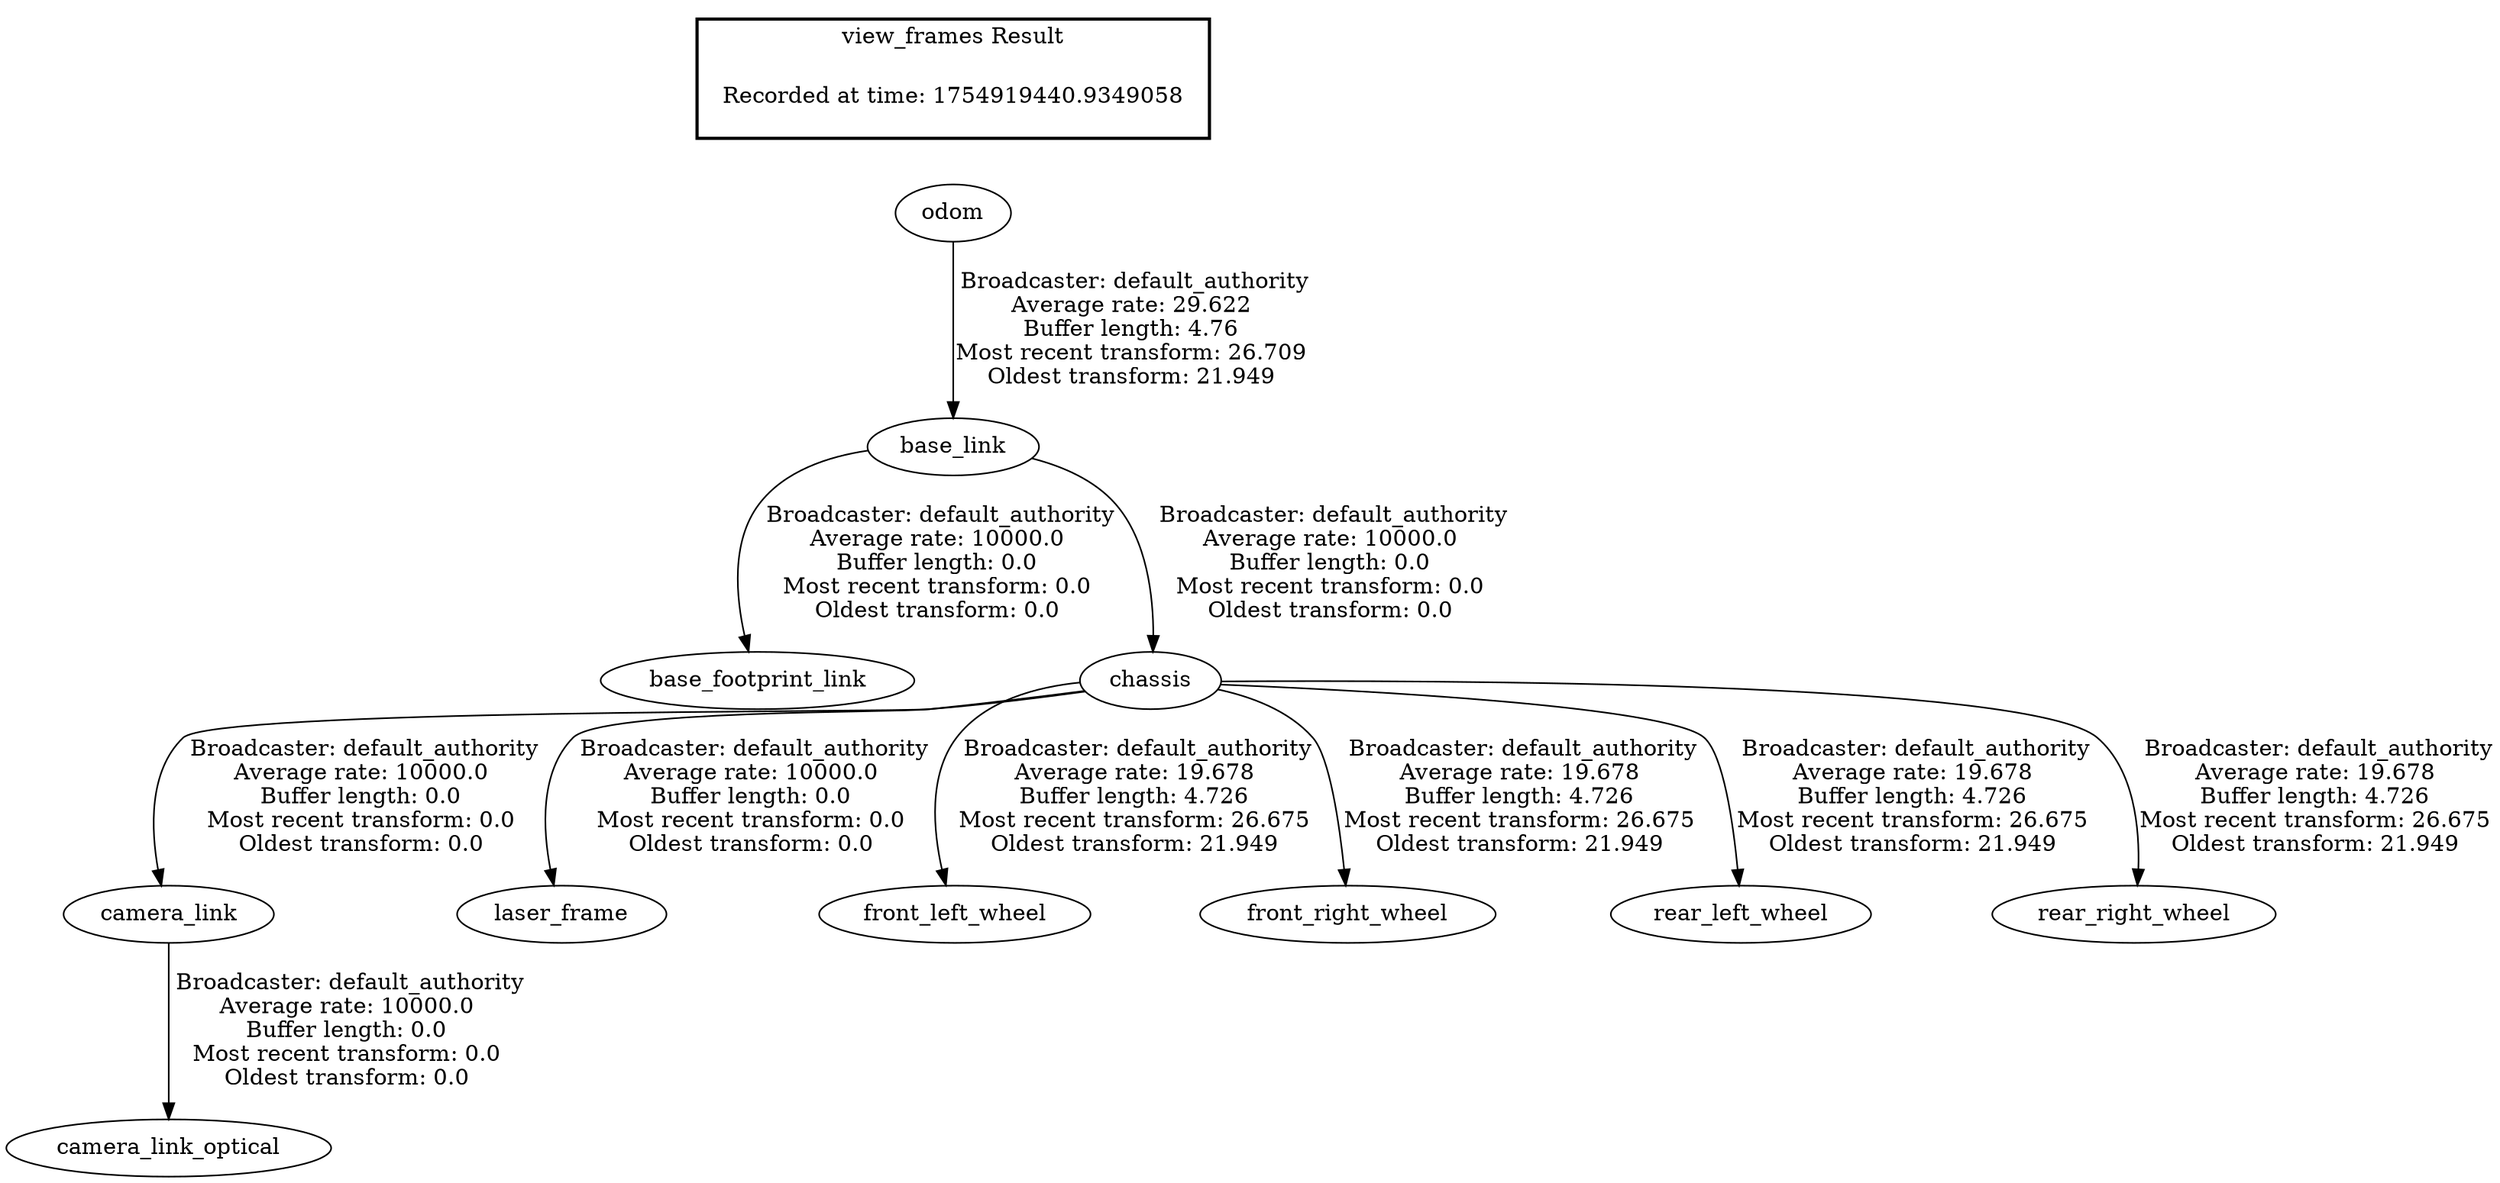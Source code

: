 digraph G {
"odom" -> "base_link"[label=" Broadcaster: default_authority\nAverage rate: 29.622\nBuffer length: 4.76\nMost recent transform: 26.709\nOldest transform: 21.949\n"];
"base_link" -> "base_footprint_link"[label=" Broadcaster: default_authority\nAverage rate: 10000.0\nBuffer length: 0.0\nMost recent transform: 0.0\nOldest transform: 0.0\n"];
"chassis" -> "camera_link"[label=" Broadcaster: default_authority\nAverage rate: 10000.0\nBuffer length: 0.0\nMost recent transform: 0.0\nOldest transform: 0.0\n"];
"base_link" -> "chassis"[label=" Broadcaster: default_authority\nAverage rate: 10000.0\nBuffer length: 0.0\nMost recent transform: 0.0\nOldest transform: 0.0\n"];
"camera_link" -> "camera_link_optical"[label=" Broadcaster: default_authority\nAverage rate: 10000.0\nBuffer length: 0.0\nMost recent transform: 0.0\nOldest transform: 0.0\n"];
"chassis" -> "laser_frame"[label=" Broadcaster: default_authority\nAverage rate: 10000.0\nBuffer length: 0.0\nMost recent transform: 0.0\nOldest transform: 0.0\n"];
"chassis" -> "front_left_wheel"[label=" Broadcaster: default_authority\nAverage rate: 19.678\nBuffer length: 4.726\nMost recent transform: 26.675\nOldest transform: 21.949\n"];
"chassis" -> "front_right_wheel"[label=" Broadcaster: default_authority\nAverage rate: 19.678\nBuffer length: 4.726\nMost recent transform: 26.675\nOldest transform: 21.949\n"];
"chassis" -> "rear_left_wheel"[label=" Broadcaster: default_authority\nAverage rate: 19.678\nBuffer length: 4.726\nMost recent transform: 26.675\nOldest transform: 21.949\n"];
"chassis" -> "rear_right_wheel"[label=" Broadcaster: default_authority\nAverage rate: 19.678\nBuffer length: 4.726\nMost recent transform: 26.675\nOldest transform: 21.949\n"];
edge [style=invis];
 subgraph cluster_legend { style=bold; color=black; label ="view_frames Result";
"Recorded at time: 1754919440.9349058"[ shape=plaintext ] ;
}->"odom";
}